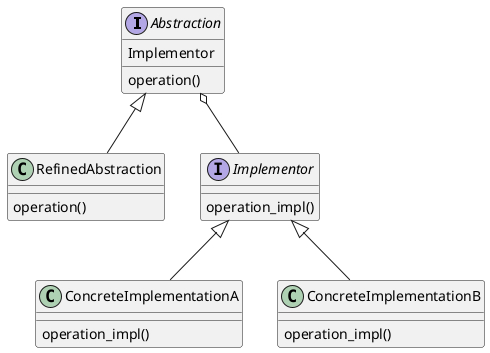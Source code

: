 @startuml

interface Abstraction {
    Implementor
    operation()
}

class RefinedAbstraction {
    operation()
}
Abstraction <|-- RefinedAbstraction

interface Implementor {
    operation_impl()
}
Abstraction o-- Implementor

class ConcreteImplementationA {
    operation_impl()
}
class ConcreteImplementationB {
    operation_impl()
}
Implementor <|-- ConcreteImplementationA
Implementor <|-- ConcreteImplementationB

@enduml
